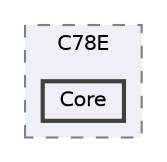 digraph "C:/dev/c-cpp/C78Engine/C78Engine/src/C78E/Core"
{
 // LATEX_PDF_SIZE
  bgcolor="transparent";
  edge [fontname=Helvetica,fontsize=10,labelfontname=Helvetica,labelfontsize=10];
  node [fontname=Helvetica,fontsize=10,shape=box,height=0.2,width=0.4];
  compound=true
  subgraph clusterdir_8ebace0e1f45e7ba10ddb999631a377f {
    graph [ bgcolor="#edf0f7", pencolor="grey50", label="C78E", fontname=Helvetica,fontsize=10 style="filled,dashed", URL="dir_8ebace0e1f45e7ba10ddb999631a377f.html",tooltip=""]
  dir_ad693c998da2c3430ad8d7bd3d28deb1 [label="Core", fillcolor="#edf0f7", color="grey25", style="filled,bold", URL="dir_ad693c998da2c3430ad8d7bd3d28deb1.html",tooltip=""];
  }
}
